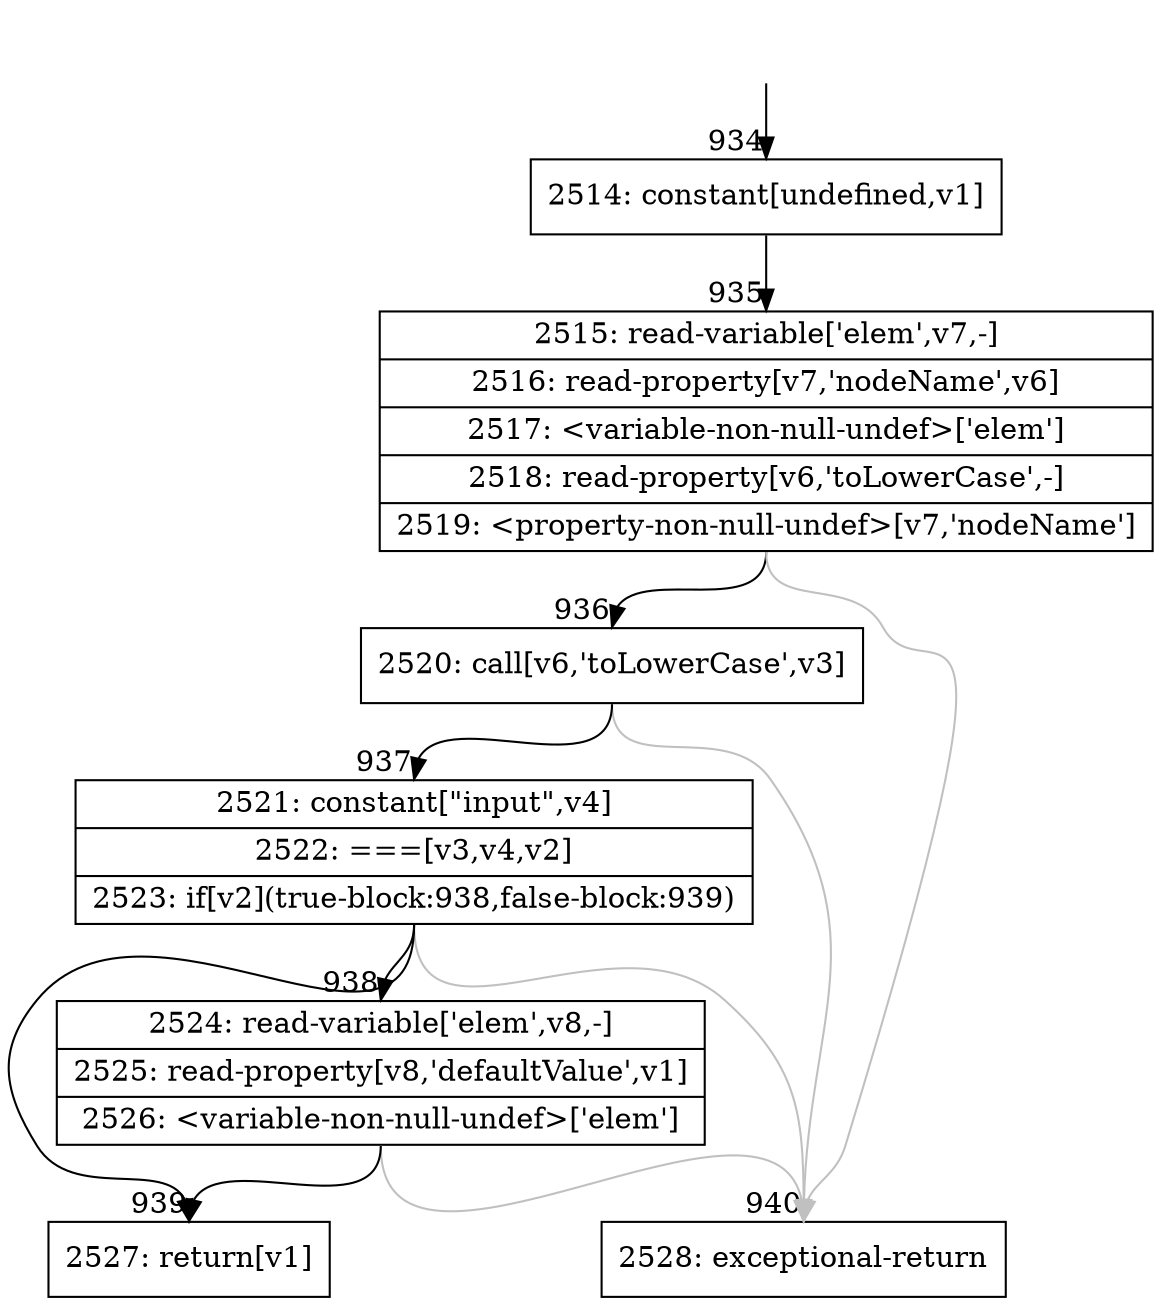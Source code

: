 digraph {
rankdir="TD"
BB_entry65[shape=none,label=""];
BB_entry65 -> BB934 [tailport=s, headport=n, headlabel="    934"]
BB934 [shape=record label="{2514: constant[undefined,v1]}" ] 
BB934 -> BB935 [tailport=s, headport=n, headlabel="      935"]
BB935 [shape=record label="{2515: read-variable['elem',v7,-]|2516: read-property[v7,'nodeName',v6]|2517: \<variable-non-null-undef\>['elem']|2518: read-property[v6,'toLowerCase',-]|2519: \<property-non-null-undef\>[v7,'nodeName']}" ] 
BB935 -> BB936 [tailport=s, headport=n, headlabel="      936"]
BB935 -> BB940 [tailport=s, headport=n, color=gray, headlabel="      940"]
BB936 [shape=record label="{2520: call[v6,'toLowerCase',v3]}" ] 
BB936 -> BB937 [tailport=s, headport=n, headlabel="      937"]
BB936 -> BB940 [tailport=s, headport=n, color=gray]
BB937 [shape=record label="{2521: constant[\"input\",v4]|2522: ===[v3,v4,v2]|2523: if[v2](true-block:938,false-block:939)}" ] 
BB937 -> BB938 [tailport=s, headport=n, headlabel="      938"]
BB937 -> BB939 [tailport=s, headport=n, headlabel="      939"]
BB937 -> BB940 [tailport=s, headport=n, color=gray]
BB938 [shape=record label="{2524: read-variable['elem',v8,-]|2525: read-property[v8,'defaultValue',v1]|2526: \<variable-non-null-undef\>['elem']}" ] 
BB938 -> BB939 [tailport=s, headport=n]
BB938 -> BB940 [tailport=s, headport=n, color=gray]
BB939 [shape=record label="{2527: return[v1]}" ] 
BB940 [shape=record label="{2528: exceptional-return}" ] 
}

